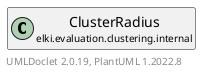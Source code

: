 @startuml
    remove .*\.(Instance|Par|Parameterizer|Factory)$
    set namespaceSeparator none
    hide empty fields
    hide empty methods

    class "<size:14>ClusterRadius.Par\n<size:10>elki.evaluation.clustering.internal" as elki.evaluation.clustering.internal.ClusterRadius.Par [[ClusterRadius.Par.html]] {
        {static} +DISTANCE_ID: OptionID
        {static} +NOISE_ID: OptionID
        -distance: NumberVectorDistance<?>
        -noiseOption: NoiseHandling
        +configure(Parameterization): void
        +make(): ClusterRadius
    }

    interface "<size:14>Parameterizer\n<size:10>elki.utilities.optionhandling" as elki.utilities.optionhandling.Parameterizer [[../../../utilities/optionhandling/Parameterizer.html]] {
        {abstract} +make(): Object
    }
    class "<size:14>ClusterRadius\n<size:10>elki.evaluation.clustering.internal" as elki.evaluation.clustering.internal.ClusterRadius [[ClusterRadius.html]]

    elki.utilities.optionhandling.Parameterizer <|.. elki.evaluation.clustering.internal.ClusterRadius.Par
    elki.evaluation.clustering.internal.ClusterRadius +-- elki.evaluation.clustering.internal.ClusterRadius.Par

    center footer UMLDoclet 2.0.19, PlantUML 1.2022.8
@enduml
